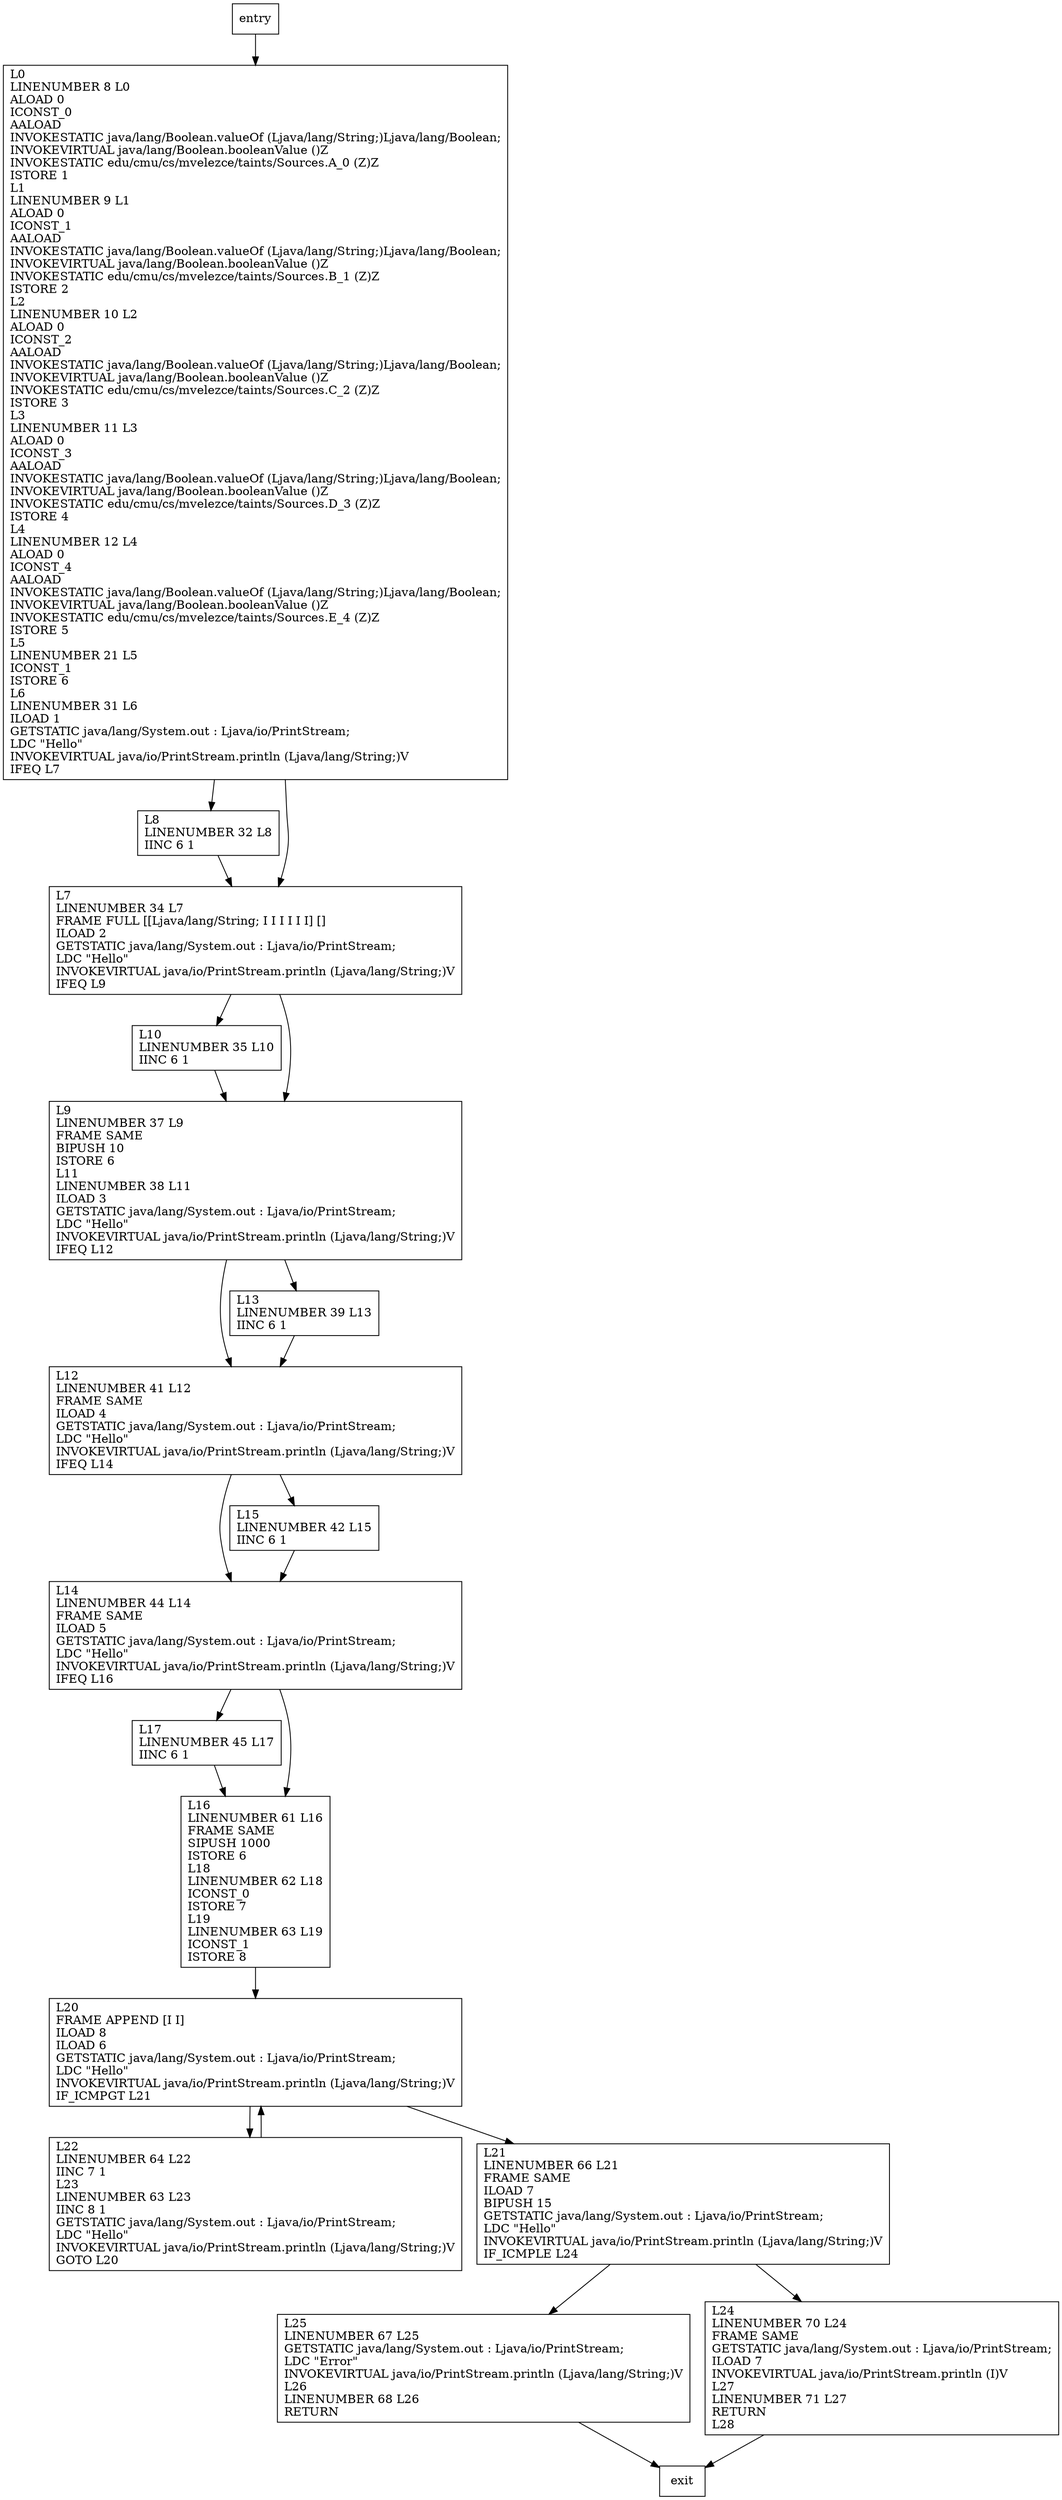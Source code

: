 digraph main {
node [shape=record];
1418621776 [label="L14\lLINENUMBER 44 L14\lFRAME SAME\lILOAD 5\lGETSTATIC java/lang/System.out : Ljava/io/PrintStream;\lLDC \"Hello\"\lINVOKEVIRTUAL java/io/PrintStream.println (Ljava/lang/String;)V\lIFEQ L16\l"];
1967892594 [label="L21\lLINENUMBER 66 L21\lFRAME SAME\lILOAD 7\lBIPUSH 15\lGETSTATIC java/lang/System.out : Ljava/io/PrintStream;\lLDC \"Hello\"\lINVOKEVIRTUAL java/io/PrintStream.println (Ljava/lang/String;)V\lIF_ICMPLE L24\l"];
446073433 [label="L15\lLINENUMBER 42 L15\lIINC 6 1\l"];
237351678 [label="L22\lLINENUMBER 64 L22\lIINC 7 1\lL23\lLINENUMBER 63 L23\lIINC 8 1\lGETSTATIC java/lang/System.out : Ljava/io/PrintStream;\lLDC \"Hello\"\lINVOKEVIRTUAL java/io/PrintStream.println (Ljava/lang/String;)V\lGOTO L20\l"];
87765719 [label="L12\lLINENUMBER 41 L12\lFRAME SAME\lILOAD 4\lGETSTATIC java/lang/System.out : Ljava/io/PrintStream;\lLDC \"Hello\"\lINVOKEVIRTUAL java/io/PrintStream.println (Ljava/lang/String;)V\lIFEQ L14\l"];
542060780 [label="L20\lFRAME APPEND [I I]\lILOAD 8\lILOAD 6\lGETSTATIC java/lang/System.out : Ljava/io/PrintStream;\lLDC \"Hello\"\lINVOKEVIRTUAL java/io/PrintStream.println (Ljava/lang/String;)V\lIF_ICMPGT L21\l"];
1181199958 [label="L17\lLINENUMBER 45 L17\lIINC 6 1\l"];
125622176 [label="L16\lLINENUMBER 61 L16\lFRAME SAME\lSIPUSH 1000\lISTORE 6\lL18\lLINENUMBER 62 L18\lICONST_0\lISTORE 7\lL19\lLINENUMBER 63 L19\lICONST_1\lISTORE 8\l"];
60559178 [label="L0\lLINENUMBER 8 L0\lALOAD 0\lICONST_0\lAALOAD\lINVOKESTATIC java/lang/Boolean.valueOf (Ljava/lang/String;)Ljava/lang/Boolean;\lINVOKEVIRTUAL java/lang/Boolean.booleanValue ()Z\lINVOKESTATIC edu/cmu/cs/mvelezce/taints/Sources.A_0 (Z)Z\lISTORE 1\lL1\lLINENUMBER 9 L1\lALOAD 0\lICONST_1\lAALOAD\lINVOKESTATIC java/lang/Boolean.valueOf (Ljava/lang/String;)Ljava/lang/Boolean;\lINVOKEVIRTUAL java/lang/Boolean.booleanValue ()Z\lINVOKESTATIC edu/cmu/cs/mvelezce/taints/Sources.B_1 (Z)Z\lISTORE 2\lL2\lLINENUMBER 10 L2\lALOAD 0\lICONST_2\lAALOAD\lINVOKESTATIC java/lang/Boolean.valueOf (Ljava/lang/String;)Ljava/lang/Boolean;\lINVOKEVIRTUAL java/lang/Boolean.booleanValue ()Z\lINVOKESTATIC edu/cmu/cs/mvelezce/taints/Sources.C_2 (Z)Z\lISTORE 3\lL3\lLINENUMBER 11 L3\lALOAD 0\lICONST_3\lAALOAD\lINVOKESTATIC java/lang/Boolean.valueOf (Ljava/lang/String;)Ljava/lang/Boolean;\lINVOKEVIRTUAL java/lang/Boolean.booleanValue ()Z\lINVOKESTATIC edu/cmu/cs/mvelezce/taints/Sources.D_3 (Z)Z\lISTORE 4\lL4\lLINENUMBER 12 L4\lALOAD 0\lICONST_4\lAALOAD\lINVOKESTATIC java/lang/Boolean.valueOf (Ljava/lang/String;)Ljava/lang/Boolean;\lINVOKEVIRTUAL java/lang/Boolean.booleanValue ()Z\lINVOKESTATIC edu/cmu/cs/mvelezce/taints/Sources.E_4 (Z)Z\lISTORE 5\lL5\lLINENUMBER 21 L5\lICONST_1\lISTORE 6\lL6\lLINENUMBER 31 L6\lILOAD 1\lGETSTATIC java/lang/System.out : Ljava/io/PrintStream;\lLDC \"Hello\"\lINVOKEVIRTUAL java/io/PrintStream.println (Ljava/lang/String;)V\lIFEQ L7\l"];
876563773 [label="L10\lLINENUMBER 35 L10\lIINC 6 1\l"];
1471868639 [label="L9\lLINENUMBER 37 L9\lFRAME SAME\lBIPUSH 10\lISTORE 6\lL11\lLINENUMBER 38 L11\lILOAD 3\lGETSTATIC java/lang/System.out : Ljava/io/PrintStream;\lLDC \"Hello\"\lINVOKEVIRTUAL java/io/PrintStream.println (Ljava/lang/String;)V\lIFEQ L12\l"];
1413653265 [label="L13\lLINENUMBER 39 L13\lIINC 6 1\l"];
395629617 [label="L8\lLINENUMBER 32 L8\lIINC 6 1\l"];
342597804 [label="L25\lLINENUMBER 67 L25\lGETSTATIC java/lang/System.out : Ljava/io/PrintStream;\lLDC \"Error\"\lINVOKEVIRTUAL java/io/PrintStream.println (Ljava/lang/String;)V\lL26\lLINENUMBER 68 L26\lRETURN\l"];
1122134344 [label="L7\lLINENUMBER 34 L7\lFRAME FULL [[Ljava/lang/String; I I I I I I] []\lILOAD 2\lGETSTATIC java/lang/System.out : Ljava/io/PrintStream;\lLDC \"Hello\"\lINVOKEVIRTUAL java/io/PrintStream.println (Ljava/lang/String;)V\lIFEQ L9\l"];
1308244637 [label="L24\lLINENUMBER 70 L24\lFRAME SAME\lGETSTATIC java/lang/System.out : Ljava/io/PrintStream;\lILOAD 7\lINVOKEVIRTUAL java/io/PrintStream.println (I)V\lL27\lLINENUMBER 71 L27\lRETURN\lL28\l"];
entry;
exit;
1418621776 -> 1181199958;
1418621776 -> 125622176;
1967892594 -> 342597804;
1967892594 -> 1308244637;
446073433 -> 1418621776;
237351678 -> 542060780;
87765719 -> 1418621776;
87765719 -> 446073433;
542060780 -> 1967892594;
542060780 -> 237351678;
entry -> 60559178;
1181199958 -> 125622176;
125622176 -> 542060780;
60559178 -> 395629617;
60559178 -> 1122134344;
876563773 -> 1471868639;
1471868639 -> 1413653265;
1471868639 -> 87765719;
1413653265 -> 87765719;
395629617 -> 1122134344;
342597804 -> exit;
1122134344 -> 876563773;
1122134344 -> 1471868639;
1308244637 -> exit;
}
